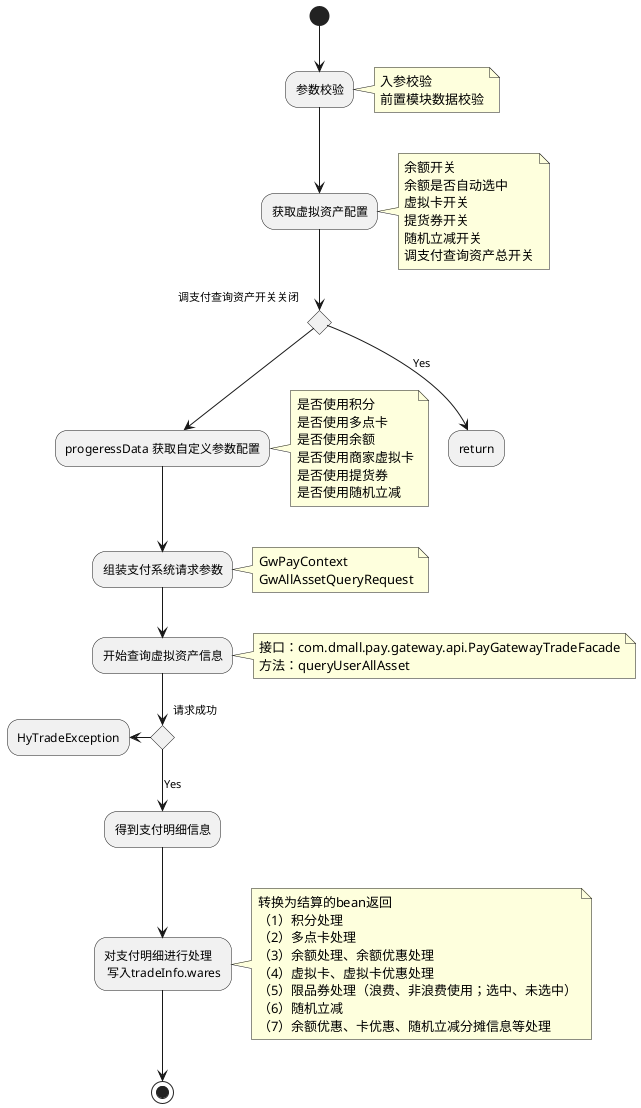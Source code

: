 @startuml
(*)  --> "参数校验"
note right
入参校验
前置模块数据校验
end note
--> "获取虚拟资产配置"
note right
余额开关
余额是否自动选中
虚拟卡开关
提货券开关
随机立减开关
调支付查询资产总开关
end note
If "调支付查询资产开关关闭" then
--> [Yes] "return"
else
--> "progeressData 获取自定义参数配置"
note right
是否使用积分
是否使用多点卡
是否使用余额
是否使用商家虚拟卡
是否使用提货券
是否使用随机立减
end note
--> "组装支付系统请求参数"
note right
GwPayContext
GwAllAssetQueryRequest
end note
--> "开始查询虚拟资产信息"
note right
接口：com.dmall.pay.gateway.api.PayGatewayTradeFacade
方法：queryUserAllAsset
end note
If "请求成功" then
--> [Yes] "得到支付明细信息"
--> "对支付明细进行处理\n 写入tradeInfo.wares"
note right
转换为结算的bean返回
（1）积分处理
（2）多点卡处理
（3）余额处理、余额优惠处理
（4）虚拟卡、虚拟卡优惠处理
（5）限品券处理（浪费、非浪费使用；选中、未选中）
（6）随机立减
（7）余额优惠、卡优惠、随机立减分摊信息等处理
end note
-->(*)
else
-left-> "HyTradeException"
Endif
Endif
@enduml
